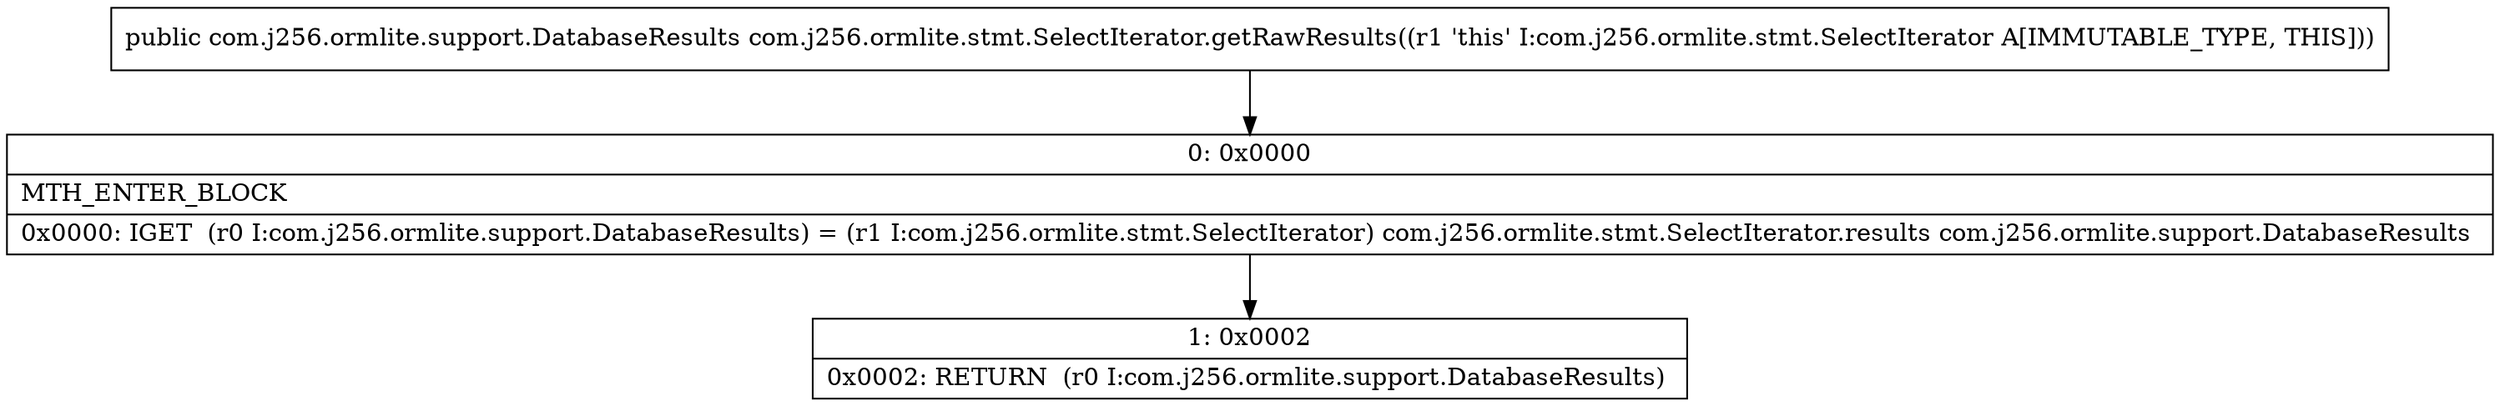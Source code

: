 digraph "CFG forcom.j256.ormlite.stmt.SelectIterator.getRawResults()Lcom\/j256\/ormlite\/support\/DatabaseResults;" {
Node_0 [shape=record,label="{0\:\ 0x0000|MTH_ENTER_BLOCK\l|0x0000: IGET  (r0 I:com.j256.ormlite.support.DatabaseResults) = (r1 I:com.j256.ormlite.stmt.SelectIterator) com.j256.ormlite.stmt.SelectIterator.results com.j256.ormlite.support.DatabaseResults \l}"];
Node_1 [shape=record,label="{1\:\ 0x0002|0x0002: RETURN  (r0 I:com.j256.ormlite.support.DatabaseResults) \l}"];
MethodNode[shape=record,label="{public com.j256.ormlite.support.DatabaseResults com.j256.ormlite.stmt.SelectIterator.getRawResults((r1 'this' I:com.j256.ormlite.stmt.SelectIterator A[IMMUTABLE_TYPE, THIS])) }"];
MethodNode -> Node_0;
Node_0 -> Node_1;
}


